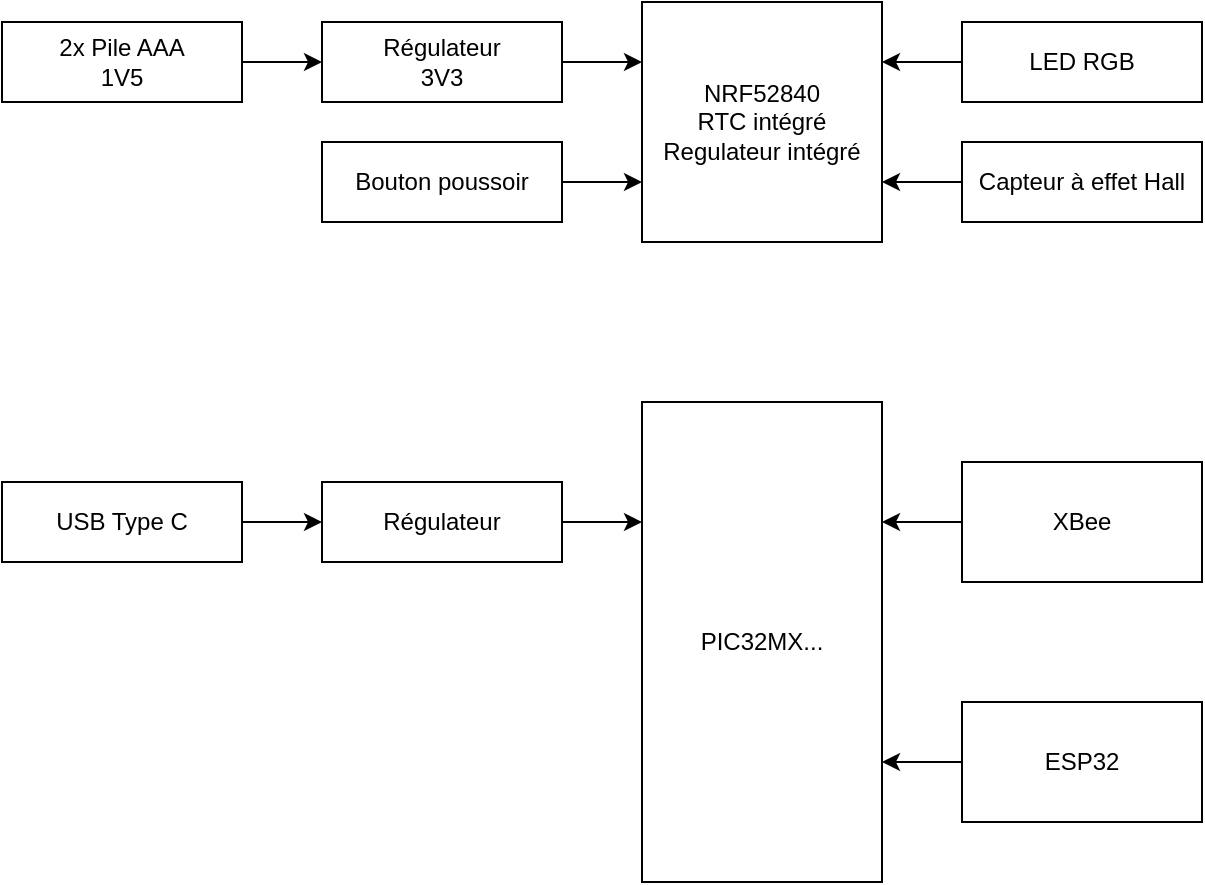 <mxfile version="20.6.0" type="device"><diagram id="2ywYGXg14sKOmc5lrVOG" name="Page-1"><mxGraphModel dx="1422" dy="752" grid="1" gridSize="10" guides="1" tooltips="1" connect="1" arrows="1" fold="1" page="1" pageScale="1" pageWidth="827" pageHeight="1169" math="0" shadow="0"><root><mxCell id="0"/><mxCell id="1" parent="0"/><mxCell id="fx3OIMNN44YYqR_zZ8Vb-7" value="" style="edgeStyle=orthogonalEdgeStyle;rounded=0;orthogonalLoop=1;jettySize=auto;html=1;" edge="1" parent="1" source="fx3OIMNN44YYqR_zZ8Vb-1" target="fx3OIMNN44YYqR_zZ8Vb-3"><mxGeometry relative="1" as="geometry"/></mxCell><mxCell id="fx3OIMNN44YYqR_zZ8Vb-1" value="&lt;div&gt;2x Pile AAA&lt;/div&gt;&lt;div&gt;1V5&lt;br&gt;&lt;/div&gt;" style="rounded=0;whiteSpace=wrap;html=1;" vertex="1" parent="1"><mxGeometry x="40" y="50" width="120" height="40" as="geometry"/></mxCell><mxCell id="fx3OIMNN44YYqR_zZ8Vb-23" style="edgeStyle=orthogonalEdgeStyle;rounded=0;orthogonalLoop=1;jettySize=auto;html=1;exitX=1;exitY=0.5;exitDx=0;exitDy=0;entryX=0;entryY=0.25;entryDx=0;entryDy=0;" edge="1" parent="1" source="fx3OIMNN44YYqR_zZ8Vb-3" target="fx3OIMNN44YYqR_zZ8Vb-12"><mxGeometry relative="1" as="geometry"/></mxCell><mxCell id="fx3OIMNN44YYqR_zZ8Vb-3" value="&lt;div&gt;Régulateur&lt;/div&gt;&lt;div&gt;3V3&lt;br&gt;&lt;/div&gt;" style="rounded=0;whiteSpace=wrap;html=1;" vertex="1" parent="1"><mxGeometry x="200" y="50" width="120" height="40" as="geometry"/></mxCell><mxCell id="fx3OIMNN44YYqR_zZ8Vb-24" style="edgeStyle=orthogonalEdgeStyle;rounded=0;orthogonalLoop=1;jettySize=auto;html=1;exitX=1;exitY=0.5;exitDx=0;exitDy=0;entryX=0;entryY=0.75;entryDx=0;entryDy=0;" edge="1" parent="1" source="fx3OIMNN44YYqR_zZ8Vb-4" target="fx3OIMNN44YYqR_zZ8Vb-12"><mxGeometry relative="1" as="geometry"/></mxCell><mxCell id="fx3OIMNN44YYqR_zZ8Vb-4" value="Bouton poussoir" style="rounded=0;whiteSpace=wrap;html=1;" vertex="1" parent="1"><mxGeometry x="200" y="110" width="120" height="40" as="geometry"/></mxCell><mxCell id="fx3OIMNN44YYqR_zZ8Vb-25" style="edgeStyle=orthogonalEdgeStyle;rounded=0;orthogonalLoop=1;jettySize=auto;html=1;exitX=0;exitY=0.5;exitDx=0;exitDy=0;entryX=1;entryY=0.25;entryDx=0;entryDy=0;" edge="1" parent="1" source="fx3OIMNN44YYqR_zZ8Vb-10" target="fx3OIMNN44YYqR_zZ8Vb-12"><mxGeometry relative="1" as="geometry"/></mxCell><mxCell id="fx3OIMNN44YYqR_zZ8Vb-10" value="LED RGB" style="rounded=0;whiteSpace=wrap;html=1;" vertex="1" parent="1"><mxGeometry x="520" y="50" width="120" height="40" as="geometry"/></mxCell><mxCell id="fx3OIMNN44YYqR_zZ8Vb-12" value="NRF52840&lt;br&gt;&lt;div&gt;RTC intégré&lt;/div&gt;&lt;div&gt;Regulateur intégré&lt;br&gt;&lt;/div&gt;" style="rounded=0;whiteSpace=wrap;html=1;" vertex="1" parent="1"><mxGeometry x="360" y="40" width="120" height="120" as="geometry"/></mxCell><mxCell id="fx3OIMNN44YYqR_zZ8Vb-13" value="PIC32MX..." style="rounded=0;whiteSpace=wrap;html=1;" vertex="1" parent="1"><mxGeometry x="360" y="240" width="120" height="240" as="geometry"/></mxCell><mxCell id="fx3OIMNN44YYqR_zZ8Vb-20" value="" style="edgeStyle=orthogonalEdgeStyle;rounded=0;orthogonalLoop=1;jettySize=auto;html=1;entryX=1;entryY=0.25;entryDx=0;entryDy=0;" edge="1" parent="1" source="fx3OIMNN44YYqR_zZ8Vb-14" target="fx3OIMNN44YYqR_zZ8Vb-13"><mxGeometry relative="1" as="geometry"/></mxCell><mxCell id="fx3OIMNN44YYqR_zZ8Vb-14" value="XBee" style="rounded=0;whiteSpace=wrap;html=1;" vertex="1" parent="1"><mxGeometry x="520" y="270" width="120" height="60" as="geometry"/></mxCell><mxCell id="fx3OIMNN44YYqR_zZ8Vb-21" style="edgeStyle=orthogonalEdgeStyle;rounded=0;orthogonalLoop=1;jettySize=auto;html=1;exitX=0;exitY=0.5;exitDx=0;exitDy=0;entryX=1;entryY=0.75;entryDx=0;entryDy=0;" edge="1" parent="1" source="fx3OIMNN44YYqR_zZ8Vb-15" target="fx3OIMNN44YYqR_zZ8Vb-13"><mxGeometry relative="1" as="geometry"/></mxCell><mxCell id="fx3OIMNN44YYqR_zZ8Vb-15" value="ESP32" style="rounded=0;whiteSpace=wrap;html=1;" vertex="1" parent="1"><mxGeometry x="520" y="390" width="120" height="60" as="geometry"/></mxCell><mxCell id="fx3OIMNN44YYqR_zZ8Vb-19" value="" style="edgeStyle=orthogonalEdgeStyle;rounded=0;orthogonalLoop=1;jettySize=auto;html=1;entryX=0;entryY=0.25;entryDx=0;entryDy=0;" edge="1" parent="1" source="fx3OIMNN44YYqR_zZ8Vb-16" target="fx3OIMNN44YYqR_zZ8Vb-13"><mxGeometry relative="1" as="geometry"/></mxCell><mxCell id="fx3OIMNN44YYqR_zZ8Vb-16" value="Régulateur" style="rounded=0;whiteSpace=wrap;html=1;" vertex="1" parent="1"><mxGeometry x="200" y="280" width="120" height="40" as="geometry"/></mxCell><mxCell id="fx3OIMNN44YYqR_zZ8Vb-18" value="" style="edgeStyle=orthogonalEdgeStyle;rounded=0;orthogonalLoop=1;jettySize=auto;html=1;" edge="1" parent="1" source="fx3OIMNN44YYqR_zZ8Vb-17" target="fx3OIMNN44YYqR_zZ8Vb-16"><mxGeometry relative="1" as="geometry"/></mxCell><mxCell id="fx3OIMNN44YYqR_zZ8Vb-17" value="USB Type C" style="rounded=0;whiteSpace=wrap;html=1;" vertex="1" parent="1"><mxGeometry x="40" y="280" width="120" height="40" as="geometry"/></mxCell><mxCell id="fx3OIMNN44YYqR_zZ8Vb-26" style="edgeStyle=orthogonalEdgeStyle;rounded=0;orthogonalLoop=1;jettySize=auto;html=1;exitX=0;exitY=0.5;exitDx=0;exitDy=0;entryX=1;entryY=0.75;entryDx=0;entryDy=0;" edge="1" parent="1" source="fx3OIMNN44YYqR_zZ8Vb-22" target="fx3OIMNN44YYqR_zZ8Vb-12"><mxGeometry relative="1" as="geometry"/></mxCell><mxCell id="fx3OIMNN44YYqR_zZ8Vb-22" value="Capteur à effet Hall" style="rounded=0;whiteSpace=wrap;html=1;" vertex="1" parent="1"><mxGeometry x="520" y="110" width="120" height="40" as="geometry"/></mxCell></root></mxGraphModel></diagram></mxfile>